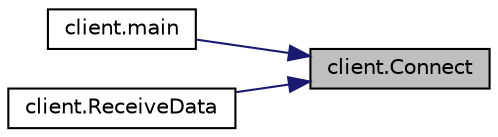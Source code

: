 digraph "client.Connect"
{
 // LATEX_PDF_SIZE
  edge [fontname="Helvetica",fontsize="10",labelfontname="Helvetica",labelfontsize="10"];
  node [fontname="Helvetica",fontsize="10",shape=record];
  rankdir="RL";
  Node1 [label="client.Connect",height=0.2,width=0.4,color="black", fillcolor="grey75", style="filled", fontcolor="black",tooltip=" "];
  Node1 -> Node2 [dir="back",color="midnightblue",fontsize="10",style="solid",fontname="Helvetica"];
  Node2 [label="client.main",height=0.2,width=0.4,color="black", fillcolor="white", style="filled",URL="$namespaceclient.html#a18d2f0bd3df369370bdb40b86fe2892b",tooltip=" "];
  Node1 -> Node3 [dir="back",color="midnightblue",fontsize="10",style="solid",fontname="Helvetica"];
  Node3 [label="client.ReceiveData",height=0.2,width=0.4,color="black", fillcolor="white", style="filled",URL="$namespaceclient.html#a31b61eb555ec1b83416f312bb283c872",tooltip=" "];
}
